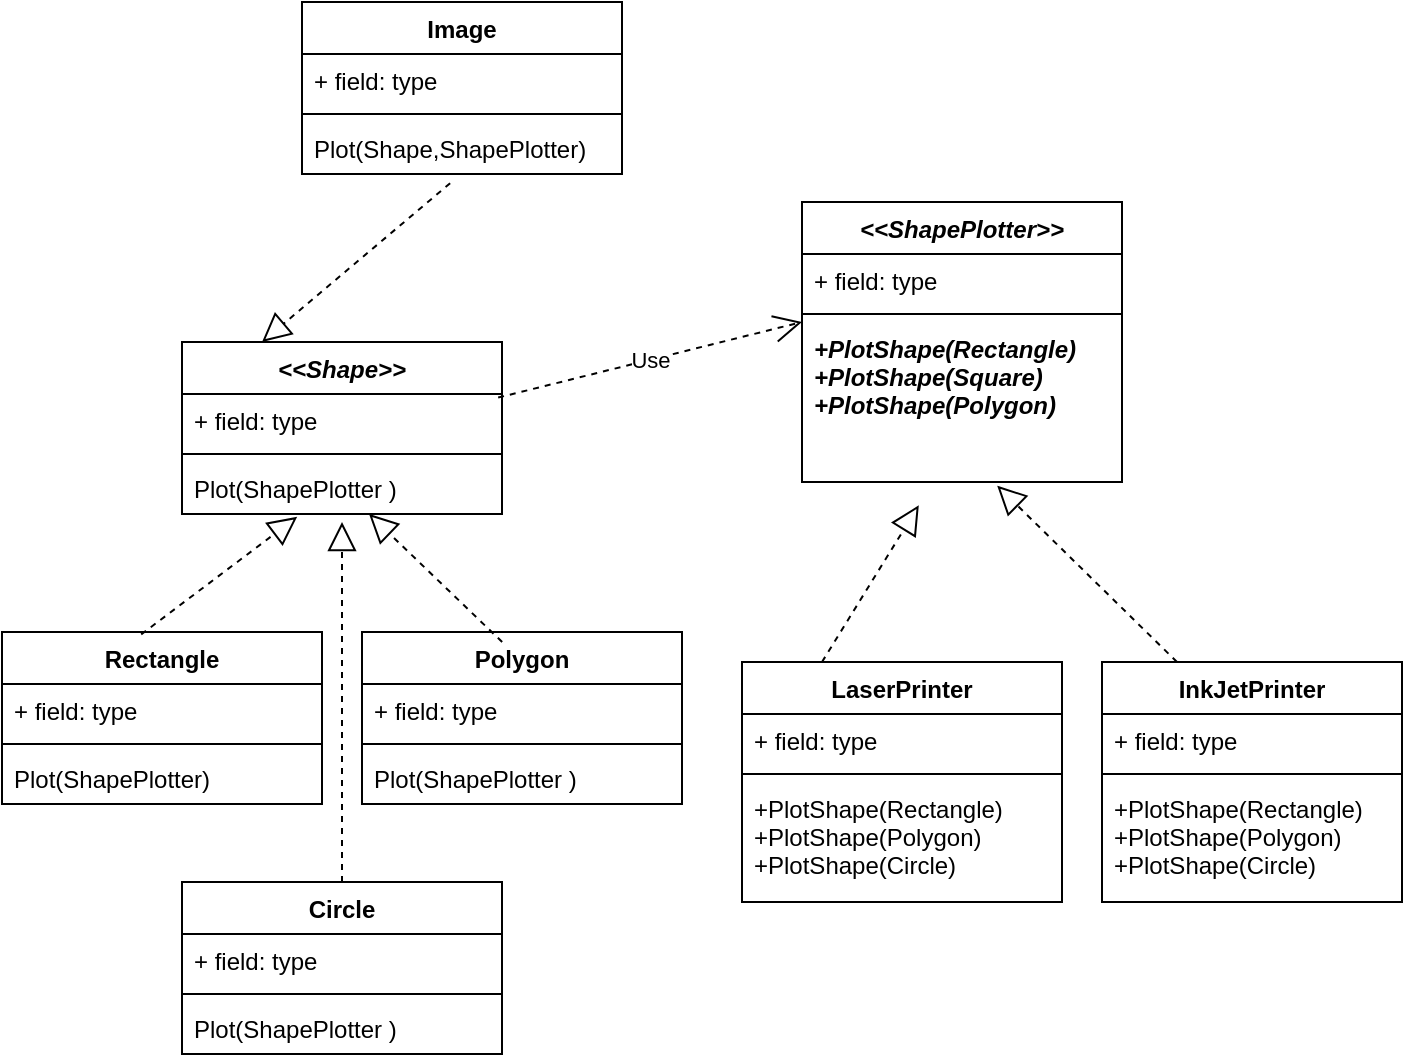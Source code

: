 <mxfile version="20.2.2" type="device"><diagram id="zFWnUg6sRxP5o8lFbjzo" name="Page-1"><mxGraphModel dx="766" dy="483" grid="1" gridSize="10" guides="1" tooltips="1" connect="1" arrows="1" fold="1" page="1" pageScale="1" pageWidth="980" pageHeight="690" math="0" shadow="0"><root><mxCell id="0"/><mxCell id="1" parent="0"/><mxCell id="QJFz1Qp4yyErLTWB5-tB-1" value="&lt;&lt;Shape&gt;&gt;" style="swimlane;fontStyle=3;align=center;verticalAlign=top;childLayout=stackLayout;horizontal=1;startSize=26;horizontalStack=0;resizeParent=1;resizeParentMax=0;resizeLast=0;collapsible=1;marginBottom=0;" parent="1" vertex="1"><mxGeometry x="140" y="200" width="160" height="86" as="geometry"/></mxCell><mxCell id="QJFz1Qp4yyErLTWB5-tB-2" value="+ field: type" style="text;strokeColor=none;fillColor=none;align=left;verticalAlign=top;spacingLeft=4;spacingRight=4;overflow=hidden;rotatable=0;points=[[0,0.5],[1,0.5]];portConstraint=eastwest;" parent="QJFz1Qp4yyErLTWB5-tB-1" vertex="1"><mxGeometry y="26" width="160" height="26" as="geometry"/></mxCell><mxCell id="QJFz1Qp4yyErLTWB5-tB-3" value="" style="line;strokeWidth=1;fillColor=none;align=left;verticalAlign=middle;spacingTop=-1;spacingLeft=3;spacingRight=3;rotatable=0;labelPosition=right;points=[];portConstraint=eastwest;" parent="QJFz1Qp4yyErLTWB5-tB-1" vertex="1"><mxGeometry y="52" width="160" height="8" as="geometry"/></mxCell><mxCell id="QJFz1Qp4yyErLTWB5-tB-4" value="Plot(ShapePlotter )" style="text;strokeColor=none;fillColor=none;align=left;verticalAlign=top;spacingLeft=4;spacingRight=4;overflow=hidden;rotatable=0;points=[[0,0.5],[1,0.5]];portConstraint=eastwest;" parent="QJFz1Qp4yyErLTWB5-tB-1" vertex="1"><mxGeometry y="60" width="160" height="26" as="geometry"/></mxCell><mxCell id="QJFz1Qp4yyErLTWB5-tB-5" value="Circle" style="swimlane;fontStyle=1;align=center;verticalAlign=top;childLayout=stackLayout;horizontal=1;startSize=26;horizontalStack=0;resizeParent=1;resizeParentMax=0;resizeLast=0;collapsible=1;marginBottom=0;" parent="1" vertex="1"><mxGeometry x="140" y="470" width="160" height="86" as="geometry"/></mxCell><mxCell id="QJFz1Qp4yyErLTWB5-tB-6" value="+ field: type" style="text;strokeColor=none;fillColor=none;align=left;verticalAlign=top;spacingLeft=4;spacingRight=4;overflow=hidden;rotatable=0;points=[[0,0.5],[1,0.5]];portConstraint=eastwest;" parent="QJFz1Qp4yyErLTWB5-tB-5" vertex="1"><mxGeometry y="26" width="160" height="26" as="geometry"/></mxCell><mxCell id="QJFz1Qp4yyErLTWB5-tB-7" value="" style="line;strokeWidth=1;fillColor=none;align=left;verticalAlign=middle;spacingTop=-1;spacingLeft=3;spacingRight=3;rotatable=0;labelPosition=right;points=[];portConstraint=eastwest;" parent="QJFz1Qp4yyErLTWB5-tB-5" vertex="1"><mxGeometry y="52" width="160" height="8" as="geometry"/></mxCell><mxCell id="QJFz1Qp4yyErLTWB5-tB-8" value="Plot(ShapePlotter )" style="text;strokeColor=none;fillColor=none;align=left;verticalAlign=top;spacingLeft=4;spacingRight=4;overflow=hidden;rotatable=0;points=[[0,0.5],[1,0.5]];portConstraint=eastwest;" parent="QJFz1Qp4yyErLTWB5-tB-5" vertex="1"><mxGeometry y="60" width="160" height="26" as="geometry"/></mxCell><mxCell id="QJFz1Qp4yyErLTWB5-tB-9" value="Polygon" style="swimlane;fontStyle=1;align=center;verticalAlign=top;childLayout=stackLayout;horizontal=1;startSize=26;horizontalStack=0;resizeParent=1;resizeParentMax=0;resizeLast=0;collapsible=1;marginBottom=0;" parent="1" vertex="1"><mxGeometry x="230" y="345" width="160" height="86" as="geometry"/></mxCell><mxCell id="QJFz1Qp4yyErLTWB5-tB-10" value="+ field: type" style="text;strokeColor=none;fillColor=none;align=left;verticalAlign=top;spacingLeft=4;spacingRight=4;overflow=hidden;rotatable=0;points=[[0,0.5],[1,0.5]];portConstraint=eastwest;" parent="QJFz1Qp4yyErLTWB5-tB-9" vertex="1"><mxGeometry y="26" width="160" height="26" as="geometry"/></mxCell><mxCell id="QJFz1Qp4yyErLTWB5-tB-11" value="" style="line;strokeWidth=1;fillColor=none;align=left;verticalAlign=middle;spacingTop=-1;spacingLeft=3;spacingRight=3;rotatable=0;labelPosition=right;points=[];portConstraint=eastwest;" parent="QJFz1Qp4yyErLTWB5-tB-9" vertex="1"><mxGeometry y="52" width="160" height="8" as="geometry"/></mxCell><mxCell id="QJFz1Qp4yyErLTWB5-tB-12" value="Plot(ShapePlotter )" style="text;strokeColor=none;fillColor=none;align=left;verticalAlign=top;spacingLeft=4;spacingRight=4;overflow=hidden;rotatable=0;points=[[0,0.5],[1,0.5]];portConstraint=eastwest;" parent="QJFz1Qp4yyErLTWB5-tB-9" vertex="1"><mxGeometry y="60" width="160" height="26" as="geometry"/></mxCell><mxCell id="QJFz1Qp4yyErLTWB5-tB-13" value="Rectangle" style="swimlane;fontStyle=1;align=center;verticalAlign=top;childLayout=stackLayout;horizontal=1;startSize=26;horizontalStack=0;resizeParent=1;resizeParentMax=0;resizeLast=0;collapsible=1;marginBottom=0;" parent="1" vertex="1"><mxGeometry x="50" y="345" width="160" height="86" as="geometry"/></mxCell><mxCell id="QJFz1Qp4yyErLTWB5-tB-14" value="+ field: type" style="text;strokeColor=none;fillColor=none;align=left;verticalAlign=top;spacingLeft=4;spacingRight=4;overflow=hidden;rotatable=0;points=[[0,0.5],[1,0.5]];portConstraint=eastwest;" parent="QJFz1Qp4yyErLTWB5-tB-13" vertex="1"><mxGeometry y="26" width="160" height="26" as="geometry"/></mxCell><mxCell id="QJFz1Qp4yyErLTWB5-tB-15" value="" style="line;strokeWidth=1;fillColor=none;align=left;verticalAlign=middle;spacingTop=-1;spacingLeft=3;spacingRight=3;rotatable=0;labelPosition=right;points=[];portConstraint=eastwest;" parent="QJFz1Qp4yyErLTWB5-tB-13" vertex="1"><mxGeometry y="52" width="160" height="8" as="geometry"/></mxCell><mxCell id="QJFz1Qp4yyErLTWB5-tB-16" value="Plot(ShapePlotter)" style="text;strokeColor=none;fillColor=none;align=left;verticalAlign=top;spacingLeft=4;spacingRight=4;overflow=hidden;rotatable=0;points=[[0,0.5],[1,0.5]];portConstraint=eastwest;" parent="QJFz1Qp4yyErLTWB5-tB-13" vertex="1"><mxGeometry y="60" width="160" height="26" as="geometry"/></mxCell><mxCell id="QJFz1Qp4yyErLTWB5-tB-19" value="" style="endArrow=block;dashed=1;endFill=0;endSize=12;html=1;rounded=0;exitX=0.438;exitY=0.058;exitDx=0;exitDy=0;exitPerimeter=0;" parent="1" source="QJFz1Qp4yyErLTWB5-tB-9" target="QJFz1Qp4yyErLTWB5-tB-4" edge="1"><mxGeometry width="160" relative="1" as="geometry"><mxPoint x="310" y="330" as="sourcePoint"/><mxPoint x="470" y="330" as="targetPoint"/></mxGeometry></mxCell><mxCell id="QJFz1Qp4yyErLTWB5-tB-20" value="" style="endArrow=block;dashed=1;endFill=0;endSize=12;html=1;rounded=0;exitX=0.5;exitY=0;exitDx=0;exitDy=0;" parent="1" source="QJFz1Qp4yyErLTWB5-tB-5" edge="1"><mxGeometry width="160" relative="1" as="geometry"><mxPoint x="310.08" y="359.988" as="sourcePoint"/><mxPoint x="220" y="290" as="targetPoint"/></mxGeometry></mxCell><mxCell id="QJFz1Qp4yyErLTWB5-tB-21" value="" style="endArrow=block;dashed=1;endFill=0;endSize=12;html=1;rounded=0;exitX=0.435;exitY=0.014;exitDx=0;exitDy=0;exitPerimeter=0;entryX=0.36;entryY=1.054;entryDx=0;entryDy=0;entryPerimeter=0;" parent="1" source="QJFz1Qp4yyErLTWB5-tB-13" target="QJFz1Qp4yyErLTWB5-tB-4" edge="1"><mxGeometry width="160" relative="1" as="geometry"><mxPoint x="453.56" y="356.978" as="sourcePoint"/><mxPoint x="267.458" y="306" as="targetPoint"/></mxGeometry></mxCell><mxCell id="QJFz1Qp4yyErLTWB5-tB-22" value="&lt;&lt;ShapePlotter&gt;&gt;" style="swimlane;fontStyle=3;align=center;verticalAlign=top;childLayout=stackLayout;horizontal=1;startSize=26;horizontalStack=0;resizeParent=1;resizeParentMax=0;resizeLast=0;collapsible=1;marginBottom=0;" parent="1" vertex="1"><mxGeometry x="450" y="130" width="160" height="140" as="geometry"/></mxCell><mxCell id="QJFz1Qp4yyErLTWB5-tB-23" value="+ field: type" style="text;strokeColor=none;fillColor=none;align=left;verticalAlign=top;spacingLeft=4;spacingRight=4;overflow=hidden;rotatable=0;points=[[0,0.5],[1,0.5]];portConstraint=eastwest;" parent="QJFz1Qp4yyErLTWB5-tB-22" vertex="1"><mxGeometry y="26" width="160" height="26" as="geometry"/></mxCell><mxCell id="QJFz1Qp4yyErLTWB5-tB-24" value="" style="line;strokeWidth=1;fillColor=none;align=left;verticalAlign=middle;spacingTop=-1;spacingLeft=3;spacingRight=3;rotatable=0;labelPosition=right;points=[];portConstraint=eastwest;" parent="QJFz1Qp4yyErLTWB5-tB-22" vertex="1"><mxGeometry y="52" width="160" height="8" as="geometry"/></mxCell><mxCell id="QJFz1Qp4yyErLTWB5-tB-25" value="+PlotShape(Rectangle)&#10;+PlotShape(Square)&#10;+PlotShape(Polygon)" style="text;strokeColor=none;fillColor=none;align=left;verticalAlign=top;spacingLeft=4;spacingRight=4;overflow=hidden;rotatable=0;points=[[0,0.5],[1,0.5]];portConstraint=eastwest;fontStyle=3" parent="QJFz1Qp4yyErLTWB5-tB-22" vertex="1"><mxGeometry y="60" width="160" height="80" as="geometry"/></mxCell><mxCell id="QJFz1Qp4yyErLTWB5-tB-30" value="LaserPrinter" style="swimlane;fontStyle=1;align=center;verticalAlign=top;childLayout=stackLayout;horizontal=1;startSize=26;horizontalStack=0;resizeParent=1;resizeParentMax=0;resizeLast=0;collapsible=1;marginBottom=0;" parent="1" vertex="1"><mxGeometry x="420" y="360" width="160" height="120" as="geometry"/></mxCell><mxCell id="QJFz1Qp4yyErLTWB5-tB-31" value="+ field: type" style="text;strokeColor=none;fillColor=none;align=left;verticalAlign=top;spacingLeft=4;spacingRight=4;overflow=hidden;rotatable=0;points=[[0,0.5],[1,0.5]];portConstraint=eastwest;" parent="QJFz1Qp4yyErLTWB5-tB-30" vertex="1"><mxGeometry y="26" width="160" height="26" as="geometry"/></mxCell><mxCell id="QJFz1Qp4yyErLTWB5-tB-32" value="" style="line;strokeWidth=1;fillColor=none;align=left;verticalAlign=middle;spacingTop=-1;spacingLeft=3;spacingRight=3;rotatable=0;labelPosition=right;points=[];portConstraint=eastwest;" parent="QJFz1Qp4yyErLTWB5-tB-30" vertex="1"><mxGeometry y="52" width="160" height="8" as="geometry"/></mxCell><mxCell id="QJFz1Qp4yyErLTWB5-tB-33" value="+PlotShape(Rectangle)&#10;+PlotShape(Polygon)&#10;+PlotShape(Circle)" style="text;strokeColor=none;fillColor=none;align=left;verticalAlign=top;spacingLeft=4;spacingRight=4;overflow=hidden;rotatable=0;points=[[0,0.5],[1,0.5]];portConstraint=eastwest;" parent="QJFz1Qp4yyErLTWB5-tB-30" vertex="1"><mxGeometry y="60" width="160" height="60" as="geometry"/></mxCell><mxCell id="QJFz1Qp4yyErLTWB5-tB-34" value="InkJetPrinter" style="swimlane;fontStyle=1;align=center;verticalAlign=top;childLayout=stackLayout;horizontal=1;startSize=26;horizontalStack=0;resizeParent=1;resizeParentMax=0;resizeLast=0;collapsible=1;marginBottom=0;" parent="1" vertex="1"><mxGeometry x="600" y="360" width="150" height="120" as="geometry"/></mxCell><mxCell id="QJFz1Qp4yyErLTWB5-tB-35" value="+ field: type" style="text;strokeColor=none;fillColor=none;align=left;verticalAlign=top;spacingLeft=4;spacingRight=4;overflow=hidden;rotatable=0;points=[[0,0.5],[1,0.5]];portConstraint=eastwest;" parent="QJFz1Qp4yyErLTWB5-tB-34" vertex="1"><mxGeometry y="26" width="150" height="26" as="geometry"/></mxCell><mxCell id="QJFz1Qp4yyErLTWB5-tB-36" value="" style="line;strokeWidth=1;fillColor=none;align=left;verticalAlign=middle;spacingTop=-1;spacingLeft=3;spacingRight=3;rotatable=0;labelPosition=right;points=[];portConstraint=eastwest;" parent="QJFz1Qp4yyErLTWB5-tB-34" vertex="1"><mxGeometry y="52" width="150" height="8" as="geometry"/></mxCell><mxCell id="QJFz1Qp4yyErLTWB5-tB-37" value="+PlotShape(Rectangle)&#10;+PlotShape(Polygon)&#10;+PlotShape(Circle)" style="text;strokeColor=none;fillColor=none;align=left;verticalAlign=top;spacingLeft=4;spacingRight=4;overflow=hidden;rotatable=0;points=[[0,0.5],[1,0.5]];portConstraint=eastwest;" parent="QJFz1Qp4yyErLTWB5-tB-34" vertex="1"><mxGeometry y="60" width="150" height="60" as="geometry"/></mxCell><mxCell id="QJFz1Qp4yyErLTWB5-tB-38" value="" style="endArrow=block;dashed=1;endFill=0;endSize=12;html=1;rounded=0;exitX=0.25;exitY=0;exitDx=0;exitDy=0;entryX=0.365;entryY=1.146;entryDx=0;entryDy=0;entryPerimeter=0;" parent="1" source="QJFz1Qp4yyErLTWB5-tB-30" target="QJFz1Qp4yyErLTWB5-tB-25" edge="1"><mxGeometry width="160" relative="1" as="geometry"><mxPoint x="129.6" y="356.204" as="sourcePoint"/><mxPoint x="207.6" y="297.404" as="targetPoint"/></mxGeometry></mxCell><mxCell id="QJFz1Qp4yyErLTWB5-tB-39" value="" style="endArrow=block;dashed=1;endFill=0;endSize=12;html=1;rounded=0;exitX=0.25;exitY=0;exitDx=0;exitDy=0;entryX=0.61;entryY=1.023;entryDx=0;entryDy=0;entryPerimeter=0;" parent="1" source="QJFz1Qp4yyErLTWB5-tB-34" target="QJFz1Qp4yyErLTWB5-tB-25" edge="1"><mxGeometry width="160" relative="1" as="geometry"><mxPoint x="440" y="250" as="sourcePoint"/><mxPoint x="518.4" y="229.796" as="targetPoint"/></mxGeometry></mxCell><mxCell id="OCIBlZ_pBbn_z6RmN9Hu-1" value="Image" style="swimlane;fontStyle=1;align=center;verticalAlign=top;childLayout=stackLayout;horizontal=1;startSize=26;horizontalStack=0;resizeParent=1;resizeParentMax=0;resizeLast=0;collapsible=1;marginBottom=0;" vertex="1" parent="1"><mxGeometry x="200" y="30" width="160" height="86" as="geometry"/></mxCell><mxCell id="OCIBlZ_pBbn_z6RmN9Hu-2" value="+ field: type" style="text;strokeColor=none;fillColor=none;align=left;verticalAlign=top;spacingLeft=4;spacingRight=4;overflow=hidden;rotatable=0;points=[[0,0.5],[1,0.5]];portConstraint=eastwest;" vertex="1" parent="OCIBlZ_pBbn_z6RmN9Hu-1"><mxGeometry y="26" width="160" height="26" as="geometry"/></mxCell><mxCell id="OCIBlZ_pBbn_z6RmN9Hu-3" value="" style="line;strokeWidth=1;fillColor=none;align=left;verticalAlign=middle;spacingTop=-1;spacingLeft=3;spacingRight=3;rotatable=0;labelPosition=right;points=[];portConstraint=eastwest;" vertex="1" parent="OCIBlZ_pBbn_z6RmN9Hu-1"><mxGeometry y="52" width="160" height="8" as="geometry"/></mxCell><mxCell id="OCIBlZ_pBbn_z6RmN9Hu-4" value="Plot(Shape,ShapePlotter)" style="text;strokeColor=none;fillColor=none;align=left;verticalAlign=top;spacingLeft=4;spacingRight=4;overflow=hidden;rotatable=0;points=[[0,0.5],[1,0.5]];portConstraint=eastwest;" vertex="1" parent="OCIBlZ_pBbn_z6RmN9Hu-1"><mxGeometry y="60" width="160" height="26" as="geometry"/></mxCell><mxCell id="OCIBlZ_pBbn_z6RmN9Hu-5" value="Use" style="endArrow=open;endSize=12;dashed=1;html=1;rounded=0;entryX=0;entryY=0;entryDx=0;entryDy=0;entryPerimeter=0;exitX=0.988;exitY=0.069;exitDx=0;exitDy=0;exitPerimeter=0;" edge="1" parent="1" source="QJFz1Qp4yyErLTWB5-tB-2" target="QJFz1Qp4yyErLTWB5-tB-25"><mxGeometry width="160" relative="1" as="geometry"><mxPoint x="310" y="100" as="sourcePoint"/><mxPoint x="470" y="100" as="targetPoint"/></mxGeometry></mxCell><mxCell id="OCIBlZ_pBbn_z6RmN9Hu-6" value="" style="endArrow=block;dashed=1;endFill=0;endSize=12;html=1;rounded=0;entryX=0.25;entryY=0;entryDx=0;entryDy=0;exitX=0.463;exitY=1.177;exitDx=0;exitDy=0;exitPerimeter=0;" edge="1" parent="1" source="OCIBlZ_pBbn_z6RmN9Hu-4" target="QJFz1Qp4yyErLTWB5-tB-1"><mxGeometry width="160" relative="1" as="geometry"><mxPoint x="310" y="100" as="sourcePoint"/><mxPoint x="470" y="100" as="targetPoint"/></mxGeometry></mxCell></root></mxGraphModel></diagram></mxfile>